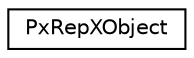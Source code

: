 digraph "Graphical Class Hierarchy"
{
  edge [fontname="Helvetica",fontsize="10",labelfontname="Helvetica",labelfontsize="10"];
  node [fontname="Helvetica",fontsize="10",shape=record];
  rankdir="LR";
  Node0 [label="PxRepXObject",height=0.2,width=0.4,color="black", fillcolor="white", style="filled",URL="$structPxRepXObject.html",tooltip="Helper class containing the mapping of id to object, and type name. "];
}
